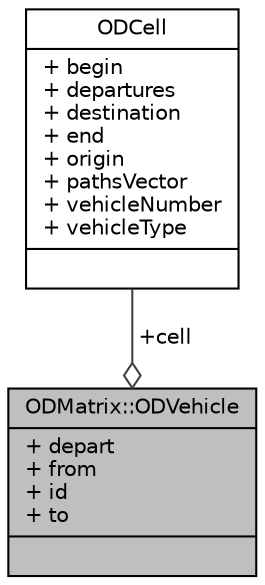 digraph "ODMatrix::ODVehicle"
{
  edge [fontname="Helvetica",fontsize="10",labelfontname="Helvetica",labelfontsize="10"];
  node [fontname="Helvetica",fontsize="10",shape=record];
  Node1 [label="{ODMatrix::ODVehicle\n|+ depart\l+ from\l+ id\l+ to\l|}",height=0.2,width=0.4,color="black", fillcolor="grey75", style="filled", fontcolor="black"];
  Node2 -> Node1 [color="grey25",fontsize="10",style="solid",label=" +cell" ,arrowhead="odiamond",fontname="Helvetica"];
  Node2 [label="{ODCell\n|+ begin\l+ departures\l+ destination\l+ end\l+ origin\l+ pathsVector\l+ vehicleNumber\l+ vehicleType\l|}",height=0.2,width=0.4,color="black", fillcolor="white", style="filled",URL="$d2/d3f/struct_o_d_cell.html",tooltip="A single O/D-matrix cell. "];
}
